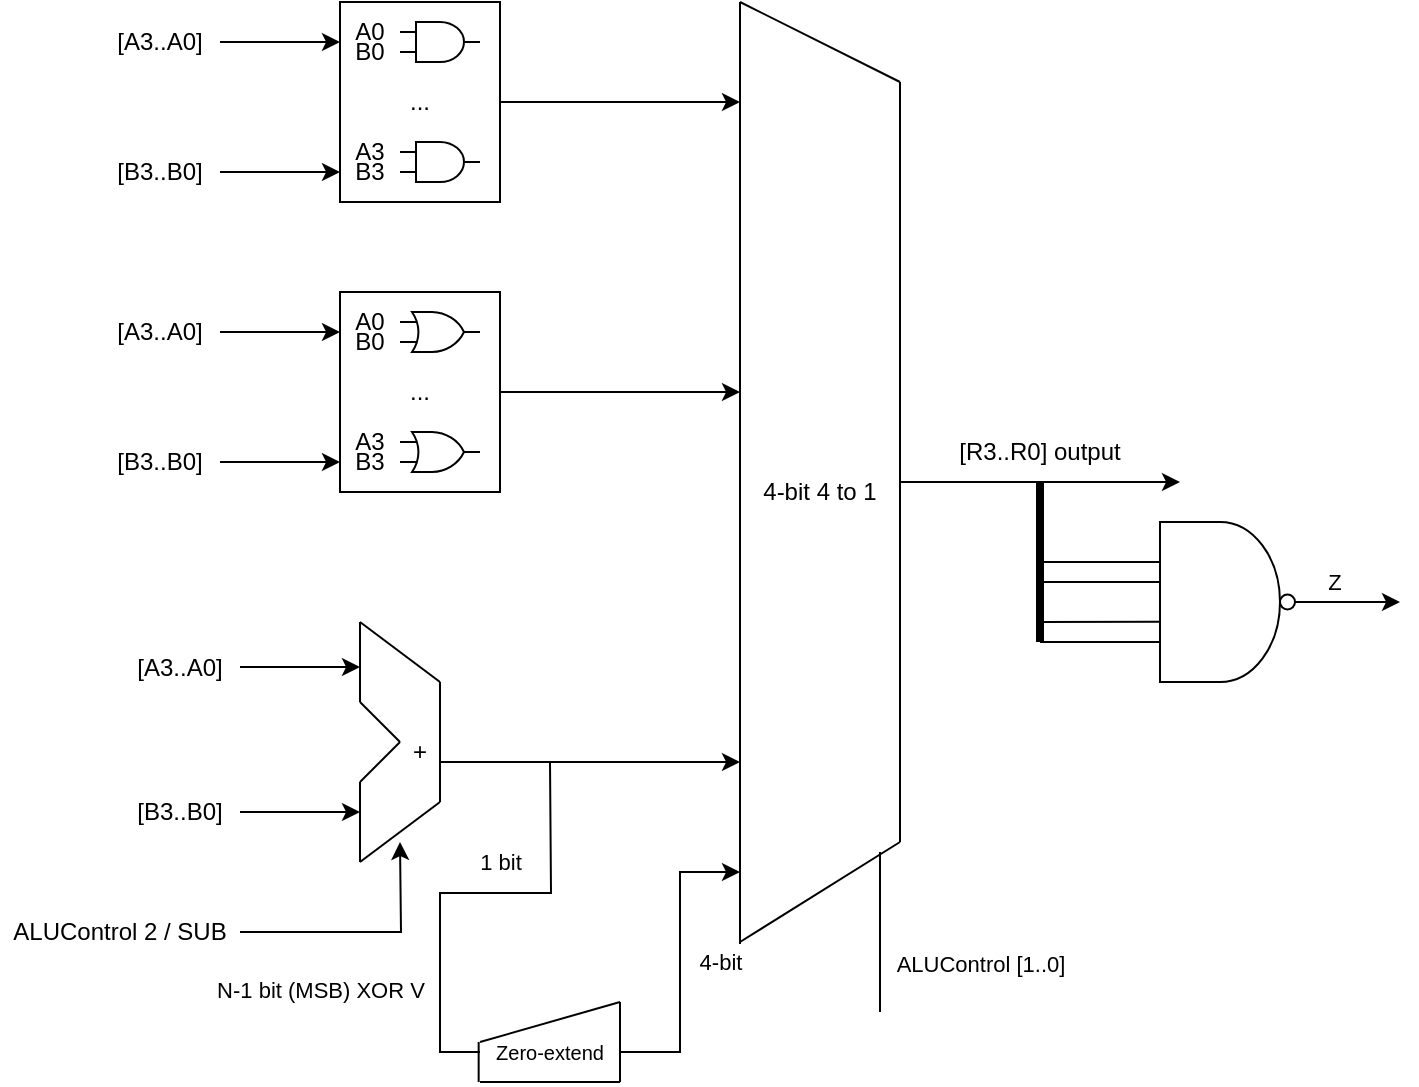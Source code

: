 <mxfile version="26.1.0">
  <diagram name="Page-1" id="YvDw8z03QXFghlwcse0v">
    <mxGraphModel dx="1078" dy="686" grid="1" gridSize="10" guides="1" tooltips="1" connect="1" arrows="1" fold="1" page="1" pageScale="1" pageWidth="1100" pageHeight="850" math="0" shadow="0">
      <root>
        <mxCell id="0" />
        <mxCell id="1" parent="0" />
        <mxCell id="HlOCG1L-Az-CdFB1jCm5-18" style="edgeStyle=orthogonalEdgeStyle;rounded=0;orthogonalLoop=1;jettySize=auto;html=1;exitX=1;exitY=0.5;exitDx=0;exitDy=0;" edge="1" parent="1" source="HlOCG1L-Az-CdFB1jCm5-2">
          <mxGeometry relative="1" as="geometry">
            <mxPoint x="530" y="230" as="targetPoint" />
          </mxGeometry>
        </mxCell>
        <mxCell id="HlOCG1L-Az-CdFB1jCm5-2" value="..." style="rounded=0;whiteSpace=wrap;html=1;" vertex="1" parent="1">
          <mxGeometry x="330" y="180" width="80" height="100" as="geometry" />
        </mxCell>
        <mxCell id="HlOCG1L-Az-CdFB1jCm5-1" value="" style="verticalLabelPosition=bottom;shadow=0;dashed=0;align=center;html=1;verticalAlign=top;shape=mxgraph.electrical.logic_gates.logic_gate;operation=and;" vertex="1" parent="1">
          <mxGeometry x="360" y="190" width="40" height="20" as="geometry" />
        </mxCell>
        <mxCell id="HlOCG1L-Az-CdFB1jCm5-3" value="" style="verticalLabelPosition=bottom;shadow=0;dashed=0;align=center;html=1;verticalAlign=top;shape=mxgraph.electrical.logic_gates.logic_gate;operation=and;" vertex="1" parent="1">
          <mxGeometry x="360" y="250" width="40" height="20" as="geometry" />
        </mxCell>
        <mxCell id="HlOCG1L-Az-CdFB1jCm5-4" value="A0" style="text;html=1;align=center;verticalAlign=middle;whiteSpace=wrap;rounded=0;" vertex="1" parent="1">
          <mxGeometry x="330" y="190" width="30" height="10" as="geometry" />
        </mxCell>
        <mxCell id="HlOCG1L-Az-CdFB1jCm5-5" value="B0" style="text;html=1;align=center;verticalAlign=middle;whiteSpace=wrap;rounded=0;" vertex="1" parent="1">
          <mxGeometry x="330" y="200" width="30" height="10" as="geometry" />
        </mxCell>
        <mxCell id="HlOCG1L-Az-CdFB1jCm5-9" value="A3" style="text;html=1;align=center;verticalAlign=middle;whiteSpace=wrap;rounded=0;" vertex="1" parent="1">
          <mxGeometry x="330" y="250" width="30" height="10" as="geometry" />
        </mxCell>
        <mxCell id="HlOCG1L-Az-CdFB1jCm5-10" value="B3" style="text;html=1;align=center;verticalAlign=middle;whiteSpace=wrap;rounded=0;" vertex="1" parent="1">
          <mxGeometry x="330" y="260" width="30" height="10" as="geometry" />
        </mxCell>
        <mxCell id="HlOCG1L-Az-CdFB1jCm5-15" style="edgeStyle=orthogonalEdgeStyle;rounded=0;orthogonalLoop=1;jettySize=auto;html=1;exitX=1;exitY=0.5;exitDx=0;exitDy=0;" edge="1" parent="1" source="HlOCG1L-Az-CdFB1jCm5-12" target="HlOCG1L-Az-CdFB1jCm5-5">
          <mxGeometry relative="1" as="geometry">
            <Array as="points">
              <mxPoint x="310" y="200" />
              <mxPoint x="310" y="200" />
            </Array>
          </mxGeometry>
        </mxCell>
        <mxCell id="HlOCG1L-Az-CdFB1jCm5-12" value="[A3..A0]" style="text;html=1;align=center;verticalAlign=middle;whiteSpace=wrap;rounded=0;" vertex="1" parent="1">
          <mxGeometry x="210" y="185" width="60" height="30" as="geometry" />
        </mxCell>
        <mxCell id="HlOCG1L-Az-CdFB1jCm5-16" value="" style="edgeStyle=orthogonalEdgeStyle;rounded=0;orthogonalLoop=1;jettySize=auto;html=1;" edge="1" parent="1" source="HlOCG1L-Az-CdFB1jCm5-13" target="HlOCG1L-Az-CdFB1jCm5-10">
          <mxGeometry relative="1" as="geometry" />
        </mxCell>
        <mxCell id="HlOCG1L-Az-CdFB1jCm5-13" value="[B3..B0]" style="text;html=1;align=center;verticalAlign=middle;whiteSpace=wrap;rounded=0;" vertex="1" parent="1">
          <mxGeometry x="210" y="250" width="60" height="30" as="geometry" />
        </mxCell>
        <mxCell id="HlOCG1L-Az-CdFB1jCm5-19" style="edgeStyle=orthogonalEdgeStyle;rounded=0;orthogonalLoop=1;jettySize=auto;html=1;exitX=1;exitY=0.5;exitDx=0;exitDy=0;" edge="1" parent="1" source="HlOCG1L-Az-CdFB1jCm5-20">
          <mxGeometry relative="1" as="geometry">
            <mxPoint x="530" y="375" as="targetPoint" />
          </mxGeometry>
        </mxCell>
        <mxCell id="HlOCG1L-Az-CdFB1jCm5-20" value="..." style="rounded=0;whiteSpace=wrap;html=1;" vertex="1" parent="1">
          <mxGeometry x="330" y="325" width="80" height="100" as="geometry" />
        </mxCell>
        <mxCell id="HlOCG1L-Az-CdFB1jCm5-23" value="A0" style="text;html=1;align=center;verticalAlign=middle;whiteSpace=wrap;rounded=0;" vertex="1" parent="1">
          <mxGeometry x="330" y="335" width="30" height="10" as="geometry" />
        </mxCell>
        <mxCell id="HlOCG1L-Az-CdFB1jCm5-24" value="B0" style="text;html=1;align=center;verticalAlign=middle;whiteSpace=wrap;rounded=0;" vertex="1" parent="1">
          <mxGeometry x="330" y="345" width="30" height="10" as="geometry" />
        </mxCell>
        <mxCell id="HlOCG1L-Az-CdFB1jCm5-25" value="A3" style="text;html=1;align=center;verticalAlign=middle;whiteSpace=wrap;rounded=0;" vertex="1" parent="1">
          <mxGeometry x="330" y="395" width="30" height="10" as="geometry" />
        </mxCell>
        <mxCell id="HlOCG1L-Az-CdFB1jCm5-26" value="B3" style="text;html=1;align=center;verticalAlign=middle;whiteSpace=wrap;rounded=0;" vertex="1" parent="1">
          <mxGeometry x="330" y="405" width="30" height="10" as="geometry" />
        </mxCell>
        <mxCell id="HlOCG1L-Az-CdFB1jCm5-27" style="edgeStyle=orthogonalEdgeStyle;rounded=0;orthogonalLoop=1;jettySize=auto;html=1;exitX=1;exitY=0.5;exitDx=0;exitDy=0;" edge="1" parent="1" source="HlOCG1L-Az-CdFB1jCm5-28" target="HlOCG1L-Az-CdFB1jCm5-24">
          <mxGeometry relative="1" as="geometry">
            <Array as="points">
              <mxPoint x="310" y="345" />
              <mxPoint x="310" y="345" />
            </Array>
          </mxGeometry>
        </mxCell>
        <mxCell id="HlOCG1L-Az-CdFB1jCm5-28" value="[A3..A0]" style="text;html=1;align=center;verticalAlign=middle;whiteSpace=wrap;rounded=0;" vertex="1" parent="1">
          <mxGeometry x="210" y="330" width="60" height="30" as="geometry" />
        </mxCell>
        <mxCell id="HlOCG1L-Az-CdFB1jCm5-29" value="" style="edgeStyle=orthogonalEdgeStyle;rounded=0;orthogonalLoop=1;jettySize=auto;html=1;" edge="1" parent="1" source="HlOCG1L-Az-CdFB1jCm5-30" target="HlOCG1L-Az-CdFB1jCm5-26">
          <mxGeometry relative="1" as="geometry" />
        </mxCell>
        <mxCell id="HlOCG1L-Az-CdFB1jCm5-30" value="[B3..B0]" style="text;html=1;align=center;verticalAlign=middle;whiteSpace=wrap;rounded=0;" vertex="1" parent="1">
          <mxGeometry x="210" y="395" width="60" height="30" as="geometry" />
        </mxCell>
        <mxCell id="HlOCG1L-Az-CdFB1jCm5-31" value="" style="verticalLabelPosition=bottom;shadow=0;dashed=0;align=center;html=1;verticalAlign=top;shape=mxgraph.electrical.logic_gates.logic_gate;operation=or;" vertex="1" parent="1">
          <mxGeometry x="360" y="335" width="40" height="20" as="geometry" />
        </mxCell>
        <mxCell id="HlOCG1L-Az-CdFB1jCm5-33" value="" style="verticalLabelPosition=bottom;shadow=0;dashed=0;align=center;html=1;verticalAlign=top;shape=mxgraph.electrical.logic_gates.logic_gate;operation=or;" vertex="1" parent="1">
          <mxGeometry x="360" y="395" width="40" height="20" as="geometry" />
        </mxCell>
        <mxCell id="HlOCG1L-Az-CdFB1jCm5-35" value="" style="endArrow=none;html=1;rounded=0;" edge="1" parent="1">
          <mxGeometry width="50" height="50" relative="1" as="geometry">
            <mxPoint x="530" y="650.952" as="sourcePoint" />
            <mxPoint x="530" y="180" as="targetPoint" />
          </mxGeometry>
        </mxCell>
        <mxCell id="HlOCG1L-Az-CdFB1jCm5-36" value="" style="endArrow=none;html=1;rounded=0;" edge="1" parent="1">
          <mxGeometry width="50" height="50" relative="1" as="geometry">
            <mxPoint x="530" y="650" as="sourcePoint" />
            <mxPoint x="610" y="600" as="targetPoint" />
          </mxGeometry>
        </mxCell>
        <mxCell id="HlOCG1L-Az-CdFB1jCm5-37" value="" style="endArrow=none;html=1;rounded=0;" edge="1" parent="1">
          <mxGeometry width="50" height="50" relative="1" as="geometry">
            <mxPoint x="530" y="180" as="sourcePoint" />
            <mxPoint x="610" y="220" as="targetPoint" />
          </mxGeometry>
        </mxCell>
        <mxCell id="HlOCG1L-Az-CdFB1jCm5-38" value="" style="endArrow=none;html=1;rounded=0;" edge="1" parent="1">
          <mxGeometry width="50" height="50" relative="1" as="geometry">
            <mxPoint x="610" y="600" as="sourcePoint" />
            <mxPoint x="610" y="220" as="targetPoint" />
          </mxGeometry>
        </mxCell>
        <mxCell id="HlOCG1L-Az-CdFB1jCm5-39" value="" style="endArrow=none;html=1;rounded=0;" edge="1" parent="1">
          <mxGeometry width="50" height="50" relative="1" as="geometry">
            <mxPoint x="340" y="530" as="sourcePoint" />
            <mxPoint x="340" y="490" as="targetPoint" />
          </mxGeometry>
        </mxCell>
        <mxCell id="HlOCG1L-Az-CdFB1jCm5-40" value="" style="endArrow=none;html=1;rounded=0;" edge="1" parent="1">
          <mxGeometry width="50" height="50" relative="1" as="geometry">
            <mxPoint x="360" y="550" as="sourcePoint" />
            <mxPoint x="340" y="530" as="targetPoint" />
          </mxGeometry>
        </mxCell>
        <mxCell id="HlOCG1L-Az-CdFB1jCm5-41" value="" style="endArrow=none;html=1;rounded=0;" edge="1" parent="1">
          <mxGeometry width="50" height="50" relative="1" as="geometry">
            <mxPoint x="340" y="570" as="sourcePoint" />
            <mxPoint x="360" y="550" as="targetPoint" />
          </mxGeometry>
        </mxCell>
        <mxCell id="HlOCG1L-Az-CdFB1jCm5-42" value="" style="endArrow=none;html=1;rounded=0;" edge="1" parent="1">
          <mxGeometry width="50" height="50" relative="1" as="geometry">
            <mxPoint x="340" y="610" as="sourcePoint" />
            <mxPoint x="340" y="570" as="targetPoint" />
          </mxGeometry>
        </mxCell>
        <mxCell id="HlOCG1L-Az-CdFB1jCm5-45" value="" style="endArrow=none;html=1;rounded=0;" edge="1" parent="1">
          <mxGeometry width="50" height="50" relative="1" as="geometry">
            <mxPoint x="340" y="610" as="sourcePoint" />
            <mxPoint x="380" y="580" as="targetPoint" />
          </mxGeometry>
        </mxCell>
        <mxCell id="HlOCG1L-Az-CdFB1jCm5-46" value="" style="endArrow=none;html=1;rounded=0;" edge="1" parent="1">
          <mxGeometry width="50" height="50" relative="1" as="geometry">
            <mxPoint x="340" y="490" as="sourcePoint" />
            <mxPoint x="380" y="520" as="targetPoint" />
          </mxGeometry>
        </mxCell>
        <mxCell id="HlOCG1L-Az-CdFB1jCm5-47" value="" style="endArrow=none;html=1;rounded=0;" edge="1" parent="1">
          <mxGeometry width="50" height="50" relative="1" as="geometry">
            <mxPoint x="380" y="580" as="sourcePoint" />
            <mxPoint x="380" y="520" as="targetPoint" />
          </mxGeometry>
        </mxCell>
        <mxCell id="HlOCG1L-Az-CdFB1jCm5-48" value="+" style="text;html=1;align=center;verticalAlign=middle;whiteSpace=wrap;rounded=0;" vertex="1" parent="1">
          <mxGeometry x="365" y="540" width="10" height="30" as="geometry" />
        </mxCell>
        <mxCell id="HlOCG1L-Az-CdFB1jCm5-49" style="edgeStyle=orthogonalEdgeStyle;rounded=0;orthogonalLoop=1;jettySize=auto;html=1;exitX=1;exitY=0.5;exitDx=0;exitDy=0;" edge="1" parent="1" source="HlOCG1L-Az-CdFB1jCm5-50">
          <mxGeometry relative="1" as="geometry">
            <Array as="points">
              <mxPoint x="320" y="512.5" />
              <mxPoint x="320" y="512.5" />
            </Array>
            <mxPoint x="340" y="512.5" as="targetPoint" />
          </mxGeometry>
        </mxCell>
        <mxCell id="HlOCG1L-Az-CdFB1jCm5-50" value="[A3..A0]" style="text;html=1;align=center;verticalAlign=middle;whiteSpace=wrap;rounded=0;" vertex="1" parent="1">
          <mxGeometry x="220" y="497.5" width="60" height="30" as="geometry" />
        </mxCell>
        <mxCell id="HlOCG1L-Az-CdFB1jCm5-51" value="" style="edgeStyle=orthogonalEdgeStyle;rounded=0;orthogonalLoop=1;jettySize=auto;html=1;" edge="1" parent="1" source="HlOCG1L-Az-CdFB1jCm5-52">
          <mxGeometry relative="1" as="geometry">
            <mxPoint x="340" y="585" as="targetPoint" />
          </mxGeometry>
        </mxCell>
        <mxCell id="HlOCG1L-Az-CdFB1jCm5-52" value="[B3..B0]" style="text;html=1;align=center;verticalAlign=middle;whiteSpace=wrap;rounded=0;" vertex="1" parent="1">
          <mxGeometry x="220" y="570" width="60" height="30" as="geometry" />
        </mxCell>
        <mxCell id="HlOCG1L-Az-CdFB1jCm5-53" value="" style="endArrow=classic;html=1;rounded=0;" edge="1" parent="1">
          <mxGeometry width="50" height="50" relative="1" as="geometry">
            <mxPoint x="380" y="560" as="sourcePoint" />
            <mxPoint x="530" y="560" as="targetPoint" />
          </mxGeometry>
        </mxCell>
        <mxCell id="HlOCG1L-Az-CdFB1jCm5-54" value="" style="endArrow=none;html=1;rounded=0;" edge="1" parent="1">
          <mxGeometry width="50" height="50" relative="1" as="geometry">
            <mxPoint x="399.33" y="720" as="sourcePoint" />
            <mxPoint x="399.33" y="700" as="targetPoint" />
          </mxGeometry>
        </mxCell>
        <mxCell id="HlOCG1L-Az-CdFB1jCm5-55" value="" style="endArrow=none;html=1;rounded=0;" edge="1" parent="1">
          <mxGeometry width="50" height="50" relative="1" as="geometry">
            <mxPoint x="400" y="720" as="sourcePoint" />
            <mxPoint x="470" y="720" as="targetPoint" />
          </mxGeometry>
        </mxCell>
        <mxCell id="HlOCG1L-Az-CdFB1jCm5-56" value="" style="endArrow=none;html=1;rounded=0;" edge="1" parent="1">
          <mxGeometry width="50" height="50" relative="1" as="geometry">
            <mxPoint x="470" y="720" as="sourcePoint" />
            <mxPoint x="470" y="680" as="targetPoint" />
          </mxGeometry>
        </mxCell>
        <mxCell id="HlOCG1L-Az-CdFB1jCm5-57" value="" style="endArrow=none;html=1;rounded=0;" edge="1" parent="1">
          <mxGeometry width="50" height="50" relative="1" as="geometry">
            <mxPoint x="400" y="700" as="sourcePoint" />
            <mxPoint x="470" y="680" as="targetPoint" />
          </mxGeometry>
        </mxCell>
        <mxCell id="HlOCG1L-Az-CdFB1jCm5-69" style="edgeStyle=orthogonalEdgeStyle;rounded=0;orthogonalLoop=1;jettySize=auto;html=1;exitX=0;exitY=0.5;exitDx=0;exitDy=0;endArrow=none;startFill=0;startArrow=none;" edge="1" parent="1" source="HlOCG1L-Az-CdFB1jCm5-58">
          <mxGeometry relative="1" as="geometry">
            <mxPoint x="435" y="560" as="targetPoint" />
          </mxGeometry>
        </mxCell>
        <mxCell id="HlOCG1L-Az-CdFB1jCm5-70" value="&lt;div&gt;1 bit&lt;/div&gt;" style="edgeLabel;html=1;align=center;verticalAlign=middle;resizable=0;points=[];" vertex="1" connectable="0" parent="HlOCG1L-Az-CdFB1jCm5-69">
          <mxGeometry x="0.201" y="-2" relative="1" as="geometry">
            <mxPoint x="-3" y="-18" as="offset" />
          </mxGeometry>
        </mxCell>
        <mxCell id="HlOCG1L-Az-CdFB1jCm5-71" value="N-1 bit (MSB) XOR V" style="edgeLabel;html=1;align=center;verticalAlign=middle;resizable=0;points=[];" vertex="1" connectable="0" parent="HlOCG1L-Az-CdFB1jCm5-69">
          <mxGeometry x="-0.531" y="-1" relative="1" as="geometry">
            <mxPoint x="-61" as="offset" />
          </mxGeometry>
        </mxCell>
        <mxCell id="HlOCG1L-Az-CdFB1jCm5-73" style="edgeStyle=orthogonalEdgeStyle;rounded=0;orthogonalLoop=1;jettySize=auto;html=1;exitX=1;exitY=0.5;exitDx=0;exitDy=0;" edge="1" parent="1" source="HlOCG1L-Az-CdFB1jCm5-58">
          <mxGeometry relative="1" as="geometry">
            <mxPoint x="530" y="615" as="targetPoint" />
            <Array as="points">
              <mxPoint x="500" y="705" />
              <mxPoint x="500" y="615" />
            </Array>
          </mxGeometry>
        </mxCell>
        <mxCell id="HlOCG1L-Az-CdFB1jCm5-74" value="4-bit" style="edgeLabel;html=1;align=center;verticalAlign=middle;resizable=0;points=[];" vertex="1" connectable="0" parent="HlOCG1L-Az-CdFB1jCm5-73">
          <mxGeometry x="0.027" y="2" relative="1" as="geometry">
            <mxPoint x="22" y="2" as="offset" />
          </mxGeometry>
        </mxCell>
        <mxCell id="HlOCG1L-Az-CdFB1jCm5-58" value="&lt;font style=&quot;font-size: 10px;&quot;&gt;Zero-extend&lt;/font&gt;" style="text;html=1;align=center;verticalAlign=middle;whiteSpace=wrap;rounded=0;" vertex="1" parent="1">
          <mxGeometry x="400" y="690" width="70" height="30" as="geometry" />
        </mxCell>
        <mxCell id="HlOCG1L-Az-CdFB1jCm5-65" style="edgeStyle=orthogonalEdgeStyle;rounded=0;orthogonalLoop=1;jettySize=auto;html=1;exitX=1;exitY=0.5;exitDx=0;exitDy=0;" edge="1" parent="1" source="HlOCG1L-Az-CdFB1jCm5-63">
          <mxGeometry relative="1" as="geometry">
            <mxPoint x="360" y="600" as="targetPoint" />
          </mxGeometry>
        </mxCell>
        <mxCell id="HlOCG1L-Az-CdFB1jCm5-63" value="ALUControl 2 / SUB" style="text;html=1;align=center;verticalAlign=middle;whiteSpace=wrap;rounded=0;" vertex="1" parent="1">
          <mxGeometry x="160" y="630" width="120" height="30" as="geometry" />
        </mxCell>
        <mxCell id="HlOCG1L-Az-CdFB1jCm5-75" value="4-bit 4 to 1" style="text;html=1;align=center;verticalAlign=middle;whiteSpace=wrap;rounded=0;" vertex="1" parent="1">
          <mxGeometry x="540" y="410" width="60" height="30" as="geometry" />
        </mxCell>
        <mxCell id="HlOCG1L-Az-CdFB1jCm5-76" value="" style="endArrow=classic;html=1;rounded=0;" edge="1" parent="1">
          <mxGeometry width="50" height="50" relative="1" as="geometry">
            <mxPoint x="610" y="420" as="sourcePoint" />
            <mxPoint x="750" y="420" as="targetPoint" />
          </mxGeometry>
        </mxCell>
        <mxCell id="HlOCG1L-Az-CdFB1jCm5-77" value="[R3..R0] output" style="text;html=1;align=center;verticalAlign=middle;whiteSpace=wrap;rounded=0;" vertex="1" parent="1">
          <mxGeometry x="630" y="390" width="100" height="30" as="geometry" />
        </mxCell>
        <mxCell id="HlOCG1L-Az-CdFB1jCm5-93" style="edgeStyle=orthogonalEdgeStyle;rounded=0;orthogonalLoop=1;jettySize=auto;html=1;exitX=1;exitY=0.5;exitDx=0;exitDy=0;exitPerimeter=0;" edge="1" parent="1" source="HlOCG1L-Az-CdFB1jCm5-78">
          <mxGeometry relative="1" as="geometry">
            <mxPoint x="860" y="480" as="targetPoint" />
          </mxGeometry>
        </mxCell>
        <mxCell id="HlOCG1L-Az-CdFB1jCm5-94" value="Z" style="edgeLabel;html=1;align=center;verticalAlign=middle;resizable=0;points=[];" vertex="1" connectable="0" parent="HlOCG1L-Az-CdFB1jCm5-93">
          <mxGeometry x="-0.679" y="1" relative="1" as="geometry">
            <mxPoint y="-9" as="offset" />
          </mxGeometry>
        </mxCell>
        <mxCell id="HlOCG1L-Az-CdFB1jCm5-78" value="" style="verticalLabelPosition=bottom;shadow=0;dashed=0;align=center;html=1;verticalAlign=top;shape=mxgraph.electrical.logic_gates.logic_gate;operation=and;negating=1;negSize=0.15;" vertex="1" parent="1">
          <mxGeometry x="720" y="440" width="100" height="80" as="geometry" />
        </mxCell>
        <mxCell id="HlOCG1L-Az-CdFB1jCm5-80" value="" style="endArrow=none;html=1;rounded=0;entryX=0.5;entryY=1;entryDx=0;entryDy=0;strokeWidth=4;" edge="1" parent="1" target="HlOCG1L-Az-CdFB1jCm5-77">
          <mxGeometry width="50" height="50" relative="1" as="geometry">
            <mxPoint x="680" y="500" as="sourcePoint" />
            <mxPoint x="560" y="400" as="targetPoint" />
          </mxGeometry>
        </mxCell>
        <mxCell id="HlOCG1L-Az-CdFB1jCm5-87" value="" style="endArrow=none;html=1;rounded=0;entryX=0;entryY=0.25;entryDx=0;entryDy=0;entryPerimeter=0;" edge="1" parent="1" target="HlOCG1L-Az-CdFB1jCm5-78">
          <mxGeometry width="50" height="50" relative="1" as="geometry">
            <mxPoint x="680" y="460" as="sourcePoint" />
            <mxPoint x="690" y="470" as="targetPoint" />
          </mxGeometry>
        </mxCell>
        <mxCell id="HlOCG1L-Az-CdFB1jCm5-88" value="" style="endArrow=none;html=1;rounded=0;entryX=0;entryY=0.75;entryDx=0;entryDy=0;entryPerimeter=0;" edge="1" parent="1" target="HlOCG1L-Az-CdFB1jCm5-78">
          <mxGeometry width="50" height="50" relative="1" as="geometry">
            <mxPoint x="680" y="500" as="sourcePoint" />
            <mxPoint x="690" y="470" as="targetPoint" />
          </mxGeometry>
        </mxCell>
        <mxCell id="HlOCG1L-Az-CdFB1jCm5-89" value="" style="endArrow=none;html=1;rounded=0;" edge="1" parent="1">
          <mxGeometry width="50" height="50" relative="1" as="geometry">
            <mxPoint x="680" y="470" as="sourcePoint" />
            <mxPoint x="740" y="470" as="targetPoint" />
          </mxGeometry>
        </mxCell>
        <mxCell id="HlOCG1L-Az-CdFB1jCm5-90" value="" style="endArrow=none;html=1;rounded=0;entryX=0.202;entryY=0.624;entryDx=0;entryDy=0;entryPerimeter=0;" edge="1" parent="1" target="HlOCG1L-Az-CdFB1jCm5-78">
          <mxGeometry width="50" height="50" relative="1" as="geometry">
            <mxPoint x="680" y="490" as="sourcePoint" />
            <mxPoint x="690" y="470" as="targetPoint" />
          </mxGeometry>
        </mxCell>
        <mxCell id="HlOCG1L-Az-CdFB1jCm5-95" value="" style="endArrow=none;html=1;rounded=0;" edge="1" parent="1">
          <mxGeometry width="50" height="50" relative="1" as="geometry">
            <mxPoint x="600" y="685" as="sourcePoint" />
            <mxPoint x="600" y="605" as="targetPoint" />
          </mxGeometry>
        </mxCell>
        <mxCell id="HlOCG1L-Az-CdFB1jCm5-96" value="ALUControl [1..0]" style="edgeLabel;html=1;align=center;verticalAlign=middle;resizable=0;points=[];" vertex="1" connectable="0" parent="HlOCG1L-Az-CdFB1jCm5-95">
          <mxGeometry x="-0.365" relative="1" as="geometry">
            <mxPoint x="50" y="1" as="offset" />
          </mxGeometry>
        </mxCell>
      </root>
    </mxGraphModel>
  </diagram>
</mxfile>

